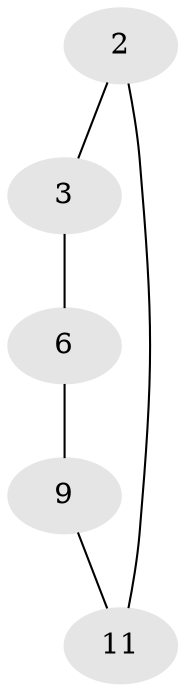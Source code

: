 // Generated by graph-tools (version 1.1) at 2025/46/02/15/25 05:46:28]
// undirected, 5 vertices, 5 edges
graph export_dot {
graph [start="1"]
  node [color=gray90,style=filled];
  2 [super="+1"];
  3 [super="+5+7+18"];
  6 [super="+8+12+14+15+19"];
  9 [super="+7+10+16+20"];
  11 [super="+17"];
  2 -- 3;
  2 -- 11;
  3 -- 6;
  6 -- 9;
  9 -- 11;
}
